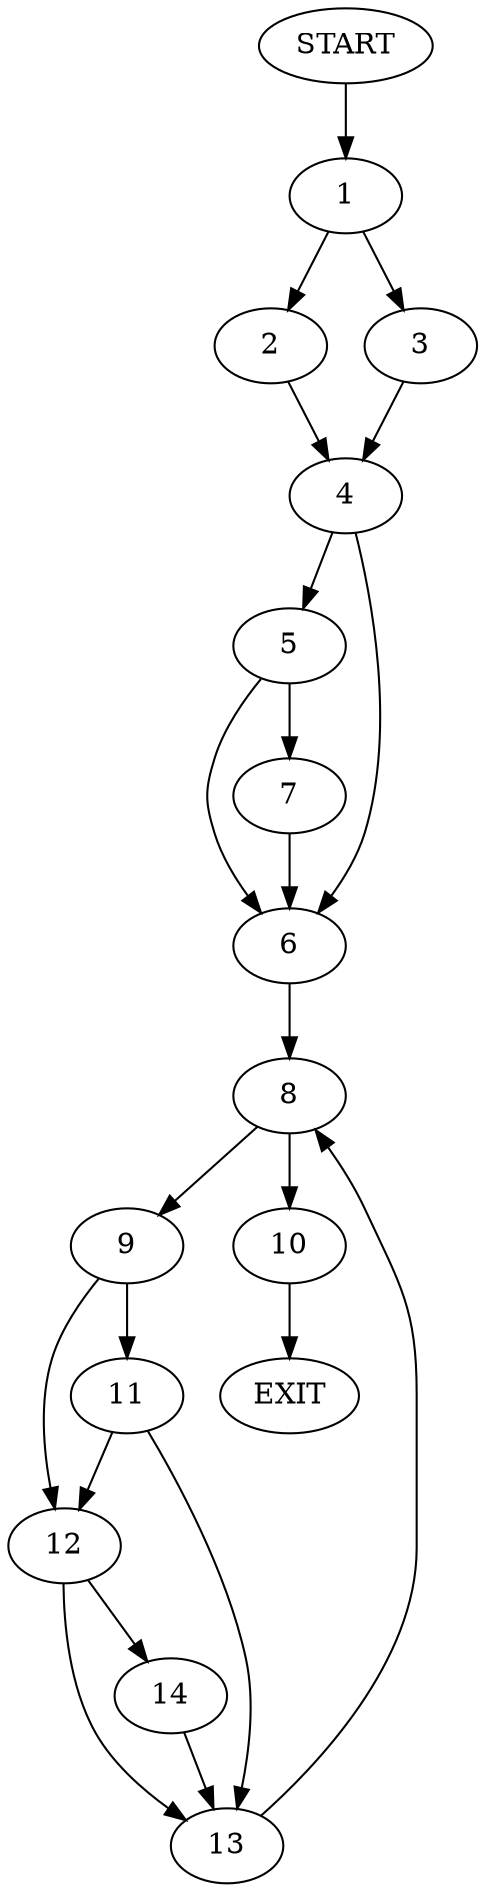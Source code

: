 digraph {
0 [label="START"]
15 [label="EXIT"]
0 -> 1
1 -> 2
1 -> 3
2 -> 4
3 -> 4
4 -> 5
4 -> 6
5 -> 7
5 -> 6
6 -> 8
7 -> 6
8 -> 9
8 -> 10
9 -> 11
9 -> 12
10 -> 15
12 -> 13
12 -> 14
11 -> 12
11 -> 13
13 -> 8
14 -> 13
}

